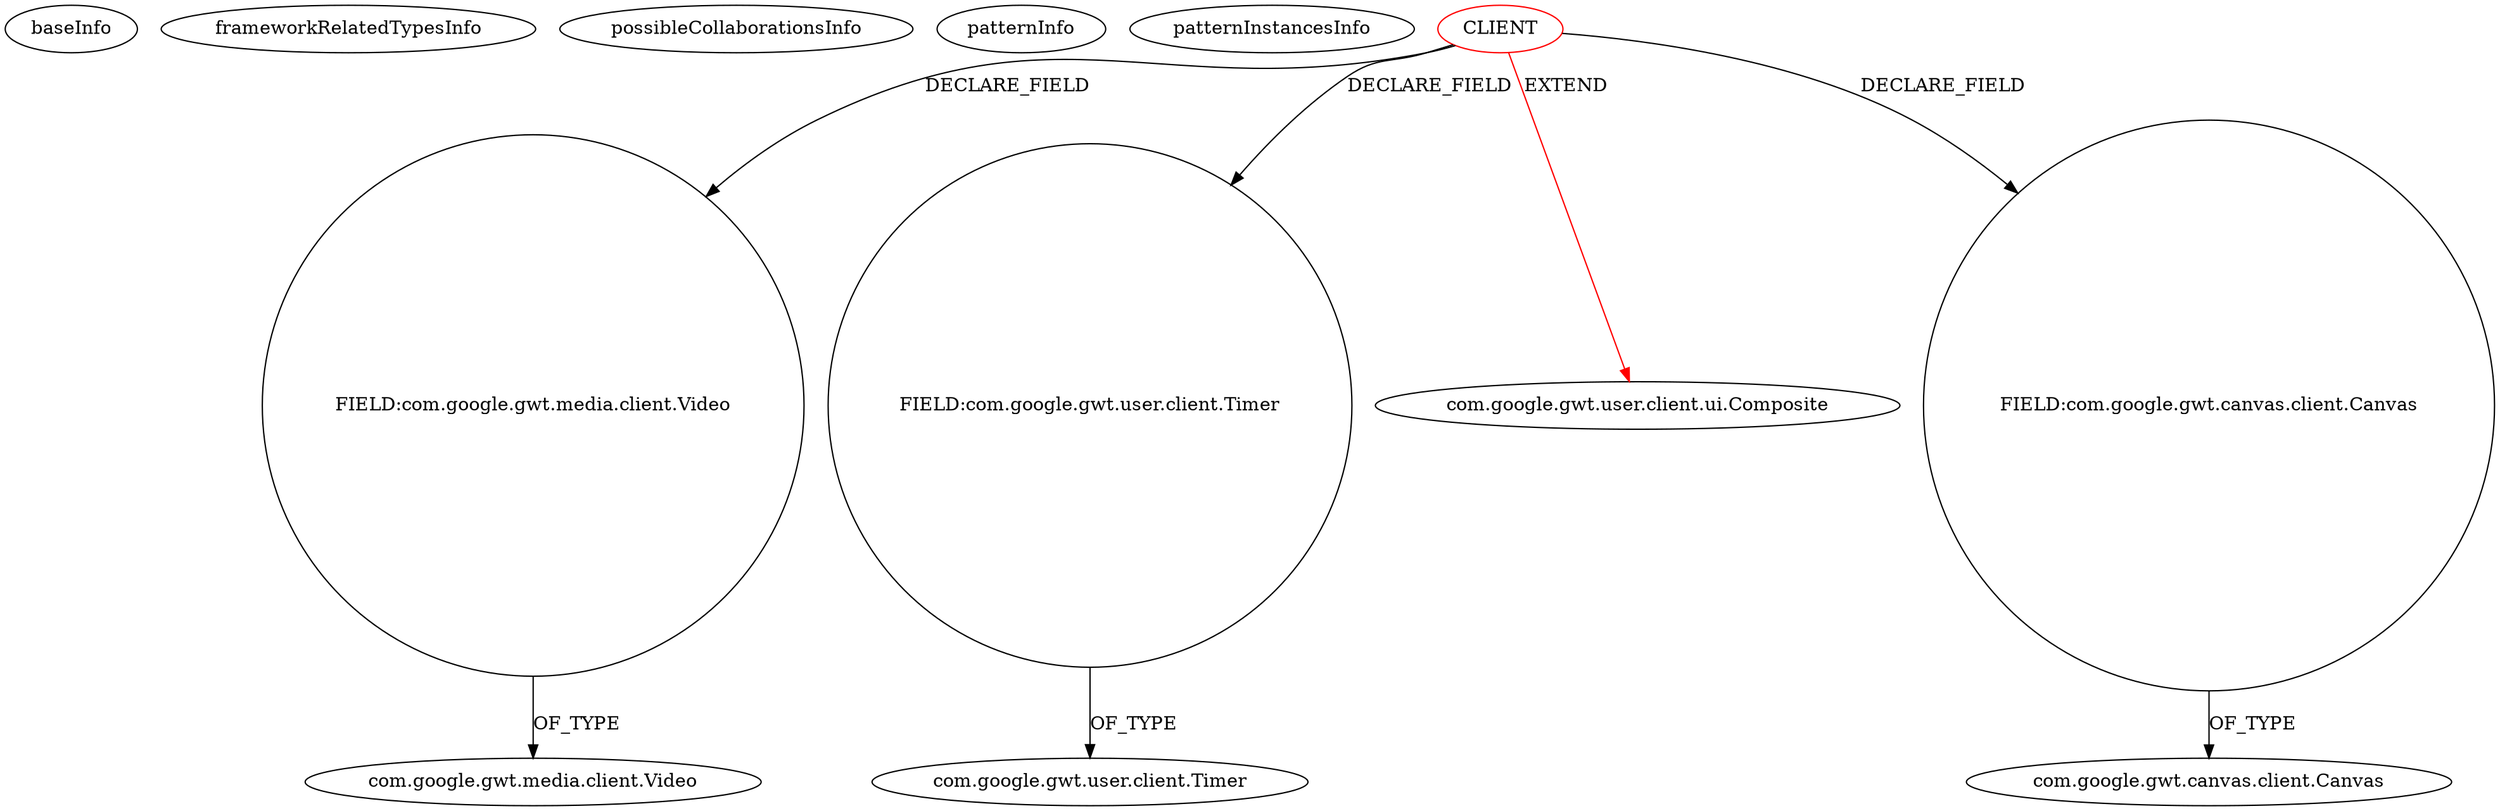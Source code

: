 digraph {
baseInfo[graphId=1948,category="pattern",isAnonymous=false,possibleRelation=false]
frameworkRelatedTypesInfo[0="com.google.gwt.user.client.ui.Composite"]
possibleCollaborationsInfo[]
patternInfo[frequency=2.0,patternRootClient=0]
patternInstancesInfo[0="henrikerola-FaceLogin~/henrikerola-FaceLogin/FaceLogin-master/src/main/java/com/github/henrikerola/facelogin/client/LoginView.java~LoginView~1385",1="henrikerola-FaceLogin~/henrikerola-FaceLogin/FaceLogin-master/src/main/java/com/github/henrikerola/facelogin/client/admin/TakePhoto.java~TakePhoto~1393"]
8[label="FIELD:com.google.gwt.media.client.Video",vertexType="FIELD_DECLARATION",isFrameworkType=false,shape=circle]
9[label="com.google.gwt.media.client.Video",vertexType="FRAMEWORK_CLASS_TYPE",isFrameworkType=false]
0[label="CLIENT",vertexType="ROOT_CLIENT_CLASS_DECLARATION",isFrameworkType=false,color=red]
6[label="FIELD:com.google.gwt.user.client.Timer",vertexType="FIELD_DECLARATION",isFrameworkType=false,shape=circle]
1[label="com.google.gwt.user.client.ui.Composite",vertexType="FRAMEWORK_CLASS_TYPE",isFrameworkType=false]
2[label="FIELD:com.google.gwt.canvas.client.Canvas",vertexType="FIELD_DECLARATION",isFrameworkType=false,shape=circle]
3[label="com.google.gwt.canvas.client.Canvas",vertexType="FRAMEWORK_CLASS_TYPE",isFrameworkType=false]
7[label="com.google.gwt.user.client.Timer",vertexType="FRAMEWORK_CLASS_TYPE",isFrameworkType=false]
0->8[label="DECLARE_FIELD"]
0->1[label="EXTEND",color=red]
6->7[label="OF_TYPE"]
8->9[label="OF_TYPE"]
0->6[label="DECLARE_FIELD"]
0->2[label="DECLARE_FIELD"]
2->3[label="OF_TYPE"]
}
